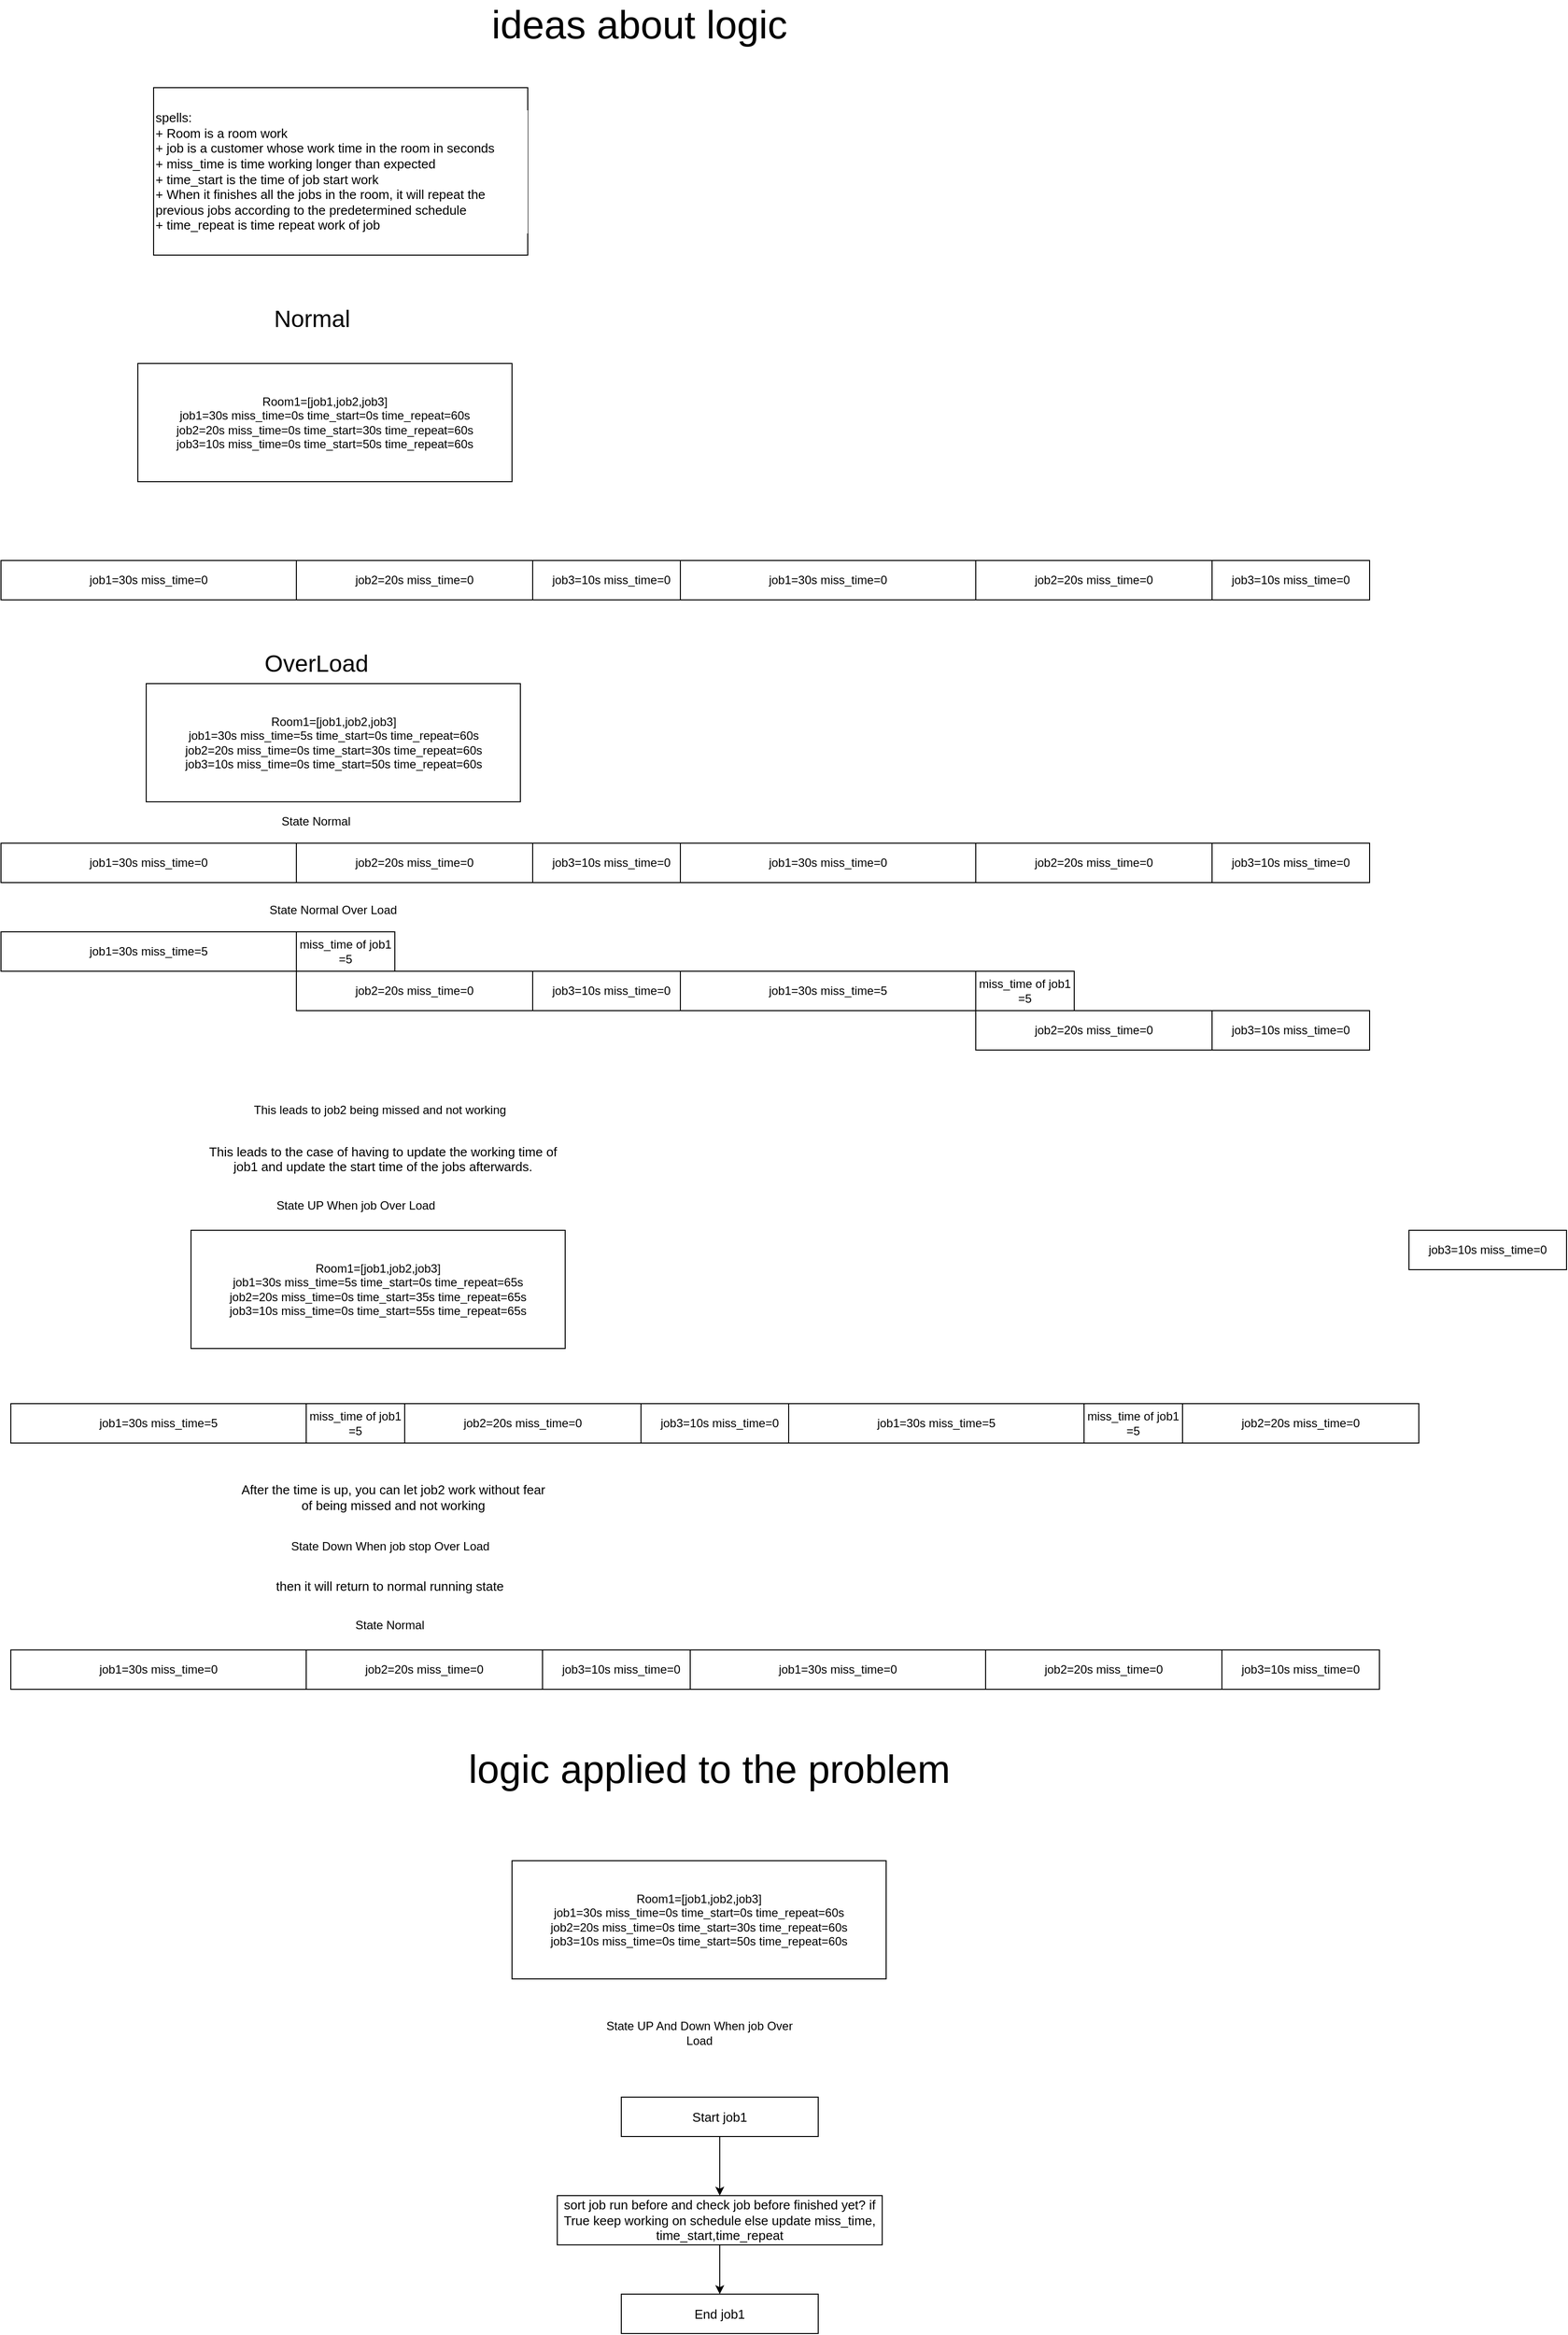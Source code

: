 <mxfile version="20.5.1" type="github">
  <diagram id="RsbQqtbDM5Cp6RjnX3xr" name="Page-1">
    <mxGraphModel dx="1314" dy="1620" grid="1" gridSize="10" guides="1" tooltips="1" connect="1" arrows="1" fold="1" page="1" pageScale="1" pageWidth="583" pageHeight="413" math="0" shadow="0">
      <root>
        <mxCell id="0" />
        <mxCell id="1" parent="0" />
        <mxCell id="cNm6hTwsuUSb0vqnxcLP-5" value="job1=30s miss_time=0" style="rounded=0;whiteSpace=wrap;html=1;" vertex="1" parent="1">
          <mxGeometry x="10" y="-120" width="300" height="40" as="geometry" />
        </mxCell>
        <mxCell id="cNm6hTwsuUSb0vqnxcLP-6" value="&lt;font style=&quot;font-size: 24px;&quot;&gt;Normal&lt;/font&gt;" style="text;html=1;strokeColor=none;fillColor=none;align=center;verticalAlign=middle;whiteSpace=wrap;rounded=0;" vertex="1" parent="1">
          <mxGeometry x="242" y="-380" width="168" height="30" as="geometry" />
        </mxCell>
        <mxCell id="cNm6hTwsuUSb0vqnxcLP-7" value="job2=20s miss_time=0" style="rounded=0;whiteSpace=wrap;html=1;" vertex="1" parent="1">
          <mxGeometry x="310" y="-120" width="240" height="40" as="geometry" />
        </mxCell>
        <mxCell id="cNm6hTwsuUSb0vqnxcLP-9" value="job3=10s miss_time=0" style="rounded=0;whiteSpace=wrap;html=1;" vertex="1" parent="1">
          <mxGeometry x="550" y="-120" width="160" height="40" as="geometry" />
        </mxCell>
        <mxCell id="cNm6hTwsuUSb0vqnxcLP-10" value="job1=30s miss_time=0" style="rounded=0;whiteSpace=wrap;html=1;" vertex="1" parent="1">
          <mxGeometry x="700" y="-120" width="300" height="40" as="geometry" />
        </mxCell>
        <mxCell id="cNm6hTwsuUSb0vqnxcLP-11" value="job2=20s miss_time=0" style="rounded=0;whiteSpace=wrap;html=1;" vertex="1" parent="1">
          <mxGeometry x="1000" y="-120" width="240" height="40" as="geometry" />
        </mxCell>
        <mxCell id="cNm6hTwsuUSb0vqnxcLP-12" value="job3=10s miss_time=0" style="rounded=0;whiteSpace=wrap;html=1;" vertex="1" parent="1">
          <mxGeometry x="1240" y="-120" width="160" height="40" as="geometry" />
        </mxCell>
        <mxCell id="cNm6hTwsuUSb0vqnxcLP-13" value="&lt;font style=&quot;font-size: 24px;&quot;&gt;OverLoad&lt;/font&gt;" style="text;html=1;align=center;verticalAlign=middle;resizable=0;points=[];autosize=1;strokeColor=none;fillColor=none;" vertex="1" parent="1">
          <mxGeometry x="265" y="-35" width="130" height="40" as="geometry" />
        </mxCell>
        <mxCell id="cNm6hTwsuUSb0vqnxcLP-21" value="job1=30s miss_time=0" style="rounded=0;whiteSpace=wrap;html=1;" vertex="1" parent="1">
          <mxGeometry x="10" y="167" width="300" height="40" as="geometry" />
        </mxCell>
        <mxCell id="cNm6hTwsuUSb0vqnxcLP-22" value="job2=20s miss_time=0" style="rounded=0;whiteSpace=wrap;html=1;" vertex="1" parent="1">
          <mxGeometry x="310" y="167" width="240" height="40" as="geometry" />
        </mxCell>
        <mxCell id="cNm6hTwsuUSb0vqnxcLP-23" value="job3=10s miss_time=0" style="rounded=0;whiteSpace=wrap;html=1;" vertex="1" parent="1">
          <mxGeometry x="550" y="167" width="160" height="40" as="geometry" />
        </mxCell>
        <mxCell id="cNm6hTwsuUSb0vqnxcLP-24" value="job1=30s miss_time=0" style="rounded=0;whiteSpace=wrap;html=1;" vertex="1" parent="1">
          <mxGeometry x="700" y="167" width="300" height="40" as="geometry" />
        </mxCell>
        <mxCell id="cNm6hTwsuUSb0vqnxcLP-25" value="job2=20s miss_time=0" style="rounded=0;whiteSpace=wrap;html=1;" vertex="1" parent="1">
          <mxGeometry x="1000" y="167" width="240" height="40" as="geometry" />
        </mxCell>
        <mxCell id="cNm6hTwsuUSb0vqnxcLP-26" value="job3=10s miss_time=0" style="rounded=0;whiteSpace=wrap;html=1;" vertex="1" parent="1">
          <mxGeometry x="1240" y="167" width="160" height="40" as="geometry" />
        </mxCell>
        <mxCell id="cNm6hTwsuUSb0vqnxcLP-27" value="State Normal" style="text;html=1;strokeColor=none;fillColor=none;align=center;verticalAlign=middle;whiteSpace=wrap;rounded=0;" vertex="1" parent="1">
          <mxGeometry x="275" y="130" width="110" height="30" as="geometry" />
        </mxCell>
        <mxCell id="cNm6hTwsuUSb0vqnxcLP-28" value="job1=30s miss_time=5" style="rounded=0;whiteSpace=wrap;html=1;" vertex="1" parent="1">
          <mxGeometry x="10" y="257" width="300" height="40" as="geometry" />
        </mxCell>
        <mxCell id="cNm6hTwsuUSb0vqnxcLP-29" value="job2=20s miss_time=0" style="rounded=0;whiteSpace=wrap;html=1;" vertex="1" parent="1">
          <mxGeometry x="310" y="297" width="240" height="40" as="geometry" />
        </mxCell>
        <mxCell id="cNm6hTwsuUSb0vqnxcLP-30" value="job3=10s miss_time=0" style="rounded=0;whiteSpace=wrap;html=1;" vertex="1" parent="1">
          <mxGeometry x="550" y="297" width="160" height="40" as="geometry" />
        </mxCell>
        <mxCell id="cNm6hTwsuUSb0vqnxcLP-31" value="job1=30s miss_time=5" style="rounded=0;whiteSpace=wrap;html=1;" vertex="1" parent="1">
          <mxGeometry x="700" y="297" width="300" height="40" as="geometry" />
        </mxCell>
        <mxCell id="cNm6hTwsuUSb0vqnxcLP-32" value="job2=20s miss_time=0" style="rounded=0;whiteSpace=wrap;html=1;" vertex="1" parent="1">
          <mxGeometry x="1000" y="337" width="240" height="40" as="geometry" />
        </mxCell>
        <mxCell id="cNm6hTwsuUSb0vqnxcLP-33" value="job3=10s miss_time=0" style="rounded=0;whiteSpace=wrap;html=1;" vertex="1" parent="1">
          <mxGeometry x="1240" y="337" width="160" height="40" as="geometry" />
        </mxCell>
        <mxCell id="cNm6hTwsuUSb0vqnxcLP-34" value="State Normal Over Load" style="text;html=1;strokeColor=none;fillColor=none;align=center;verticalAlign=middle;whiteSpace=wrap;rounded=0;" vertex="1" parent="1">
          <mxGeometry x="275" y="220" width="145" height="30" as="geometry" />
        </mxCell>
        <mxCell id="cNm6hTwsuUSb0vqnxcLP-36" value="miss_time of job1 =5" style="rounded=0;whiteSpace=wrap;html=1;" vertex="1" parent="1">
          <mxGeometry x="310" y="257" width="100" height="40" as="geometry" />
        </mxCell>
        <mxCell id="cNm6hTwsuUSb0vqnxcLP-38" value="miss_time of job1 =5" style="rounded=0;whiteSpace=wrap;html=1;" vertex="1" parent="1">
          <mxGeometry x="1000" y="297" width="100" height="40" as="geometry" />
        </mxCell>
        <mxCell id="cNm6hTwsuUSb0vqnxcLP-39" value="This leads to job2 being missed and not working" style="text;html=1;strokeColor=none;fillColor=none;align=center;verticalAlign=middle;whiteSpace=wrap;rounded=0;" vertex="1" parent="1">
          <mxGeometry x="245" y="423" width="300" height="30" as="geometry" />
        </mxCell>
        <mxCell id="cNm6hTwsuUSb0vqnxcLP-41" value="spells:&lt;br&gt;+ Room is a room work&lt;br&gt;+ job is a customer whose work time in the&amp;nbsp;room in seconds&lt;br&gt;+ miss_time is time&amp;nbsp;working longer than expected&lt;br&gt;+ time_start is the time of job start work&amp;nbsp;&lt;br&gt;+&amp;nbsp;When it finishes all the jobs in the room, it will repeat the previous jobs according to the predetermined schedule&lt;br&gt;+ time_repeat is time repeat work of job" style="rounded=0;whiteSpace=wrap;html=1;labelBackgroundColor=#FFFFFF;fontSize=13;fontColor=#000000;align=left;" vertex="1" parent="1">
          <mxGeometry x="165" y="-600" width="380" height="170" as="geometry" />
        </mxCell>
        <mxCell id="cNm6hTwsuUSb0vqnxcLP-43" value="&lt;div&gt;&lt;br&gt;&lt;/div&gt;&lt;div&gt;This leads to the case of having to update the working time of job1 and update the start time of the jobs afterwards.&lt;/div&gt;" style="text;html=1;strokeColor=none;fillColor=none;align=center;verticalAlign=middle;whiteSpace=wrap;rounded=0;labelBackgroundColor=#FFFFFF;fontSize=13;fontColor=#000000;" vertex="1" parent="1">
          <mxGeometry x="213" y="460" width="370" height="40" as="geometry" />
        </mxCell>
        <mxCell id="cNm6hTwsuUSb0vqnxcLP-44" value="State UP When job Over Load" style="text;html=1;strokeColor=none;fillColor=none;align=center;verticalAlign=middle;whiteSpace=wrap;rounded=0;" vertex="1" parent="1">
          <mxGeometry x="262.5" y="520" width="215" height="30" as="geometry" />
        </mxCell>
        <mxCell id="cNm6hTwsuUSb0vqnxcLP-45" value="job1=30s miss_time=5" style="rounded=0;whiteSpace=wrap;html=1;" vertex="1" parent="1">
          <mxGeometry x="20" y="736" width="300" height="40" as="geometry" />
        </mxCell>
        <mxCell id="cNm6hTwsuUSb0vqnxcLP-46" value="job2=20s miss_time=0" style="rounded=0;whiteSpace=wrap;html=1;" vertex="1" parent="1">
          <mxGeometry x="420" y="736" width="240" height="40" as="geometry" />
        </mxCell>
        <mxCell id="cNm6hTwsuUSb0vqnxcLP-47" value="job3=10s miss_time=0" style="rounded=0;whiteSpace=wrap;html=1;" vertex="1" parent="1">
          <mxGeometry x="660" y="736" width="160" height="40" as="geometry" />
        </mxCell>
        <mxCell id="cNm6hTwsuUSb0vqnxcLP-48" value="job1=30s miss_time=5" style="rounded=0;whiteSpace=wrap;html=1;" vertex="1" parent="1">
          <mxGeometry x="810" y="736" width="300" height="40" as="geometry" />
        </mxCell>
        <mxCell id="cNm6hTwsuUSb0vqnxcLP-49" value="job2=20s miss_time=0" style="rounded=0;whiteSpace=wrap;html=1;" vertex="1" parent="1">
          <mxGeometry x="1210" y="736" width="240" height="40" as="geometry" />
        </mxCell>
        <mxCell id="cNm6hTwsuUSb0vqnxcLP-50" value="job3=10s miss_time=0" style="rounded=0;whiteSpace=wrap;html=1;" vertex="1" parent="1">
          <mxGeometry x="1440" y="560" width="160" height="40" as="geometry" />
        </mxCell>
        <mxCell id="cNm6hTwsuUSb0vqnxcLP-51" value="miss_time of job1 =5" style="rounded=0;whiteSpace=wrap;html=1;" vertex="1" parent="1">
          <mxGeometry x="320" y="736" width="100" height="40" as="geometry" />
        </mxCell>
        <mxCell id="cNm6hTwsuUSb0vqnxcLP-52" value="miss_time of job1 =5" style="rounded=0;whiteSpace=wrap;html=1;" vertex="1" parent="1">
          <mxGeometry x="1110" y="736" width="100" height="40" as="geometry" />
        </mxCell>
        <mxCell id="cNm6hTwsuUSb0vqnxcLP-53" value="After the time is up, you can let job2 work without fear of being missed and not working" style="text;html=1;strokeColor=none;fillColor=none;align=center;verticalAlign=middle;whiteSpace=wrap;rounded=0;labelBackgroundColor=#FFFFFF;fontSize=13;fontColor=#000000;" vertex="1" parent="1">
          <mxGeometry x="251.75" y="816" width="312.5" height="30" as="geometry" />
        </mxCell>
        <mxCell id="cNm6hTwsuUSb0vqnxcLP-54" value="&lt;div&gt;then it will return to normal running state&lt;br&gt;&lt;/div&gt;" style="text;html=1;strokeColor=none;fillColor=none;align=center;verticalAlign=middle;whiteSpace=wrap;rounded=0;labelBackgroundColor=#FFFFFF;fontSize=13;fontColor=#000000;" vertex="1" parent="1">
          <mxGeometry x="230.87" y="906" width="348.25" height="30" as="geometry" />
        </mxCell>
        <mxCell id="cNm6hTwsuUSb0vqnxcLP-63" value="State Down When job stop Over Load" style="text;html=1;strokeColor=none;fillColor=none;align=center;verticalAlign=middle;whiteSpace=wrap;rounded=0;" vertex="1" parent="1">
          <mxGeometry x="297.5" y="866" width="215" height="30" as="geometry" />
        </mxCell>
        <mxCell id="cNm6hTwsuUSb0vqnxcLP-71" value="job1=30s miss_time=0" style="rounded=0;whiteSpace=wrap;html=1;" vertex="1" parent="1">
          <mxGeometry x="20" y="986" width="300" height="40" as="geometry" />
        </mxCell>
        <mxCell id="cNm6hTwsuUSb0vqnxcLP-72" value="job2=20s miss_time=0" style="rounded=0;whiteSpace=wrap;html=1;" vertex="1" parent="1">
          <mxGeometry x="320" y="986" width="240" height="40" as="geometry" />
        </mxCell>
        <mxCell id="cNm6hTwsuUSb0vqnxcLP-73" value="job3=10s miss_time=0" style="rounded=0;whiteSpace=wrap;html=1;" vertex="1" parent="1">
          <mxGeometry x="560" y="986" width="160" height="40" as="geometry" />
        </mxCell>
        <mxCell id="cNm6hTwsuUSb0vqnxcLP-74" value="job1=30s miss_time=0" style="rounded=0;whiteSpace=wrap;html=1;" vertex="1" parent="1">
          <mxGeometry x="710" y="986" width="300" height="40" as="geometry" />
        </mxCell>
        <mxCell id="cNm6hTwsuUSb0vqnxcLP-75" value="job2=20s miss_time=0" style="rounded=0;whiteSpace=wrap;html=1;" vertex="1" parent="1">
          <mxGeometry x="1010" y="986" width="240" height="40" as="geometry" />
        </mxCell>
        <mxCell id="cNm6hTwsuUSb0vqnxcLP-76" value="job3=10s miss_time=0" style="rounded=0;whiteSpace=wrap;html=1;" vertex="1" parent="1">
          <mxGeometry x="1250" y="986" width="160" height="40" as="geometry" />
        </mxCell>
        <mxCell id="cNm6hTwsuUSb0vqnxcLP-77" value="State Normal" style="text;html=1;strokeColor=none;fillColor=none;align=center;verticalAlign=middle;whiteSpace=wrap;rounded=0;" vertex="1" parent="1">
          <mxGeometry x="349.99" y="946" width="110" height="30" as="geometry" />
        </mxCell>
        <mxCell id="cNm6hTwsuUSb0vqnxcLP-78" value="&lt;font style=&quot;font-size: 40px;&quot;&gt;ideas about logic&lt;/font&gt;" style="text;html=1;strokeColor=none;fillColor=none;align=center;verticalAlign=middle;whiteSpace=wrap;rounded=0;labelBackgroundColor=#FFFFFF;fontSize=24;fontColor=#000000;" vertex="1" parent="1">
          <mxGeometry x="449.99" y="-680" width="417" height="30" as="geometry" />
        </mxCell>
        <mxCell id="cNm6hTwsuUSb0vqnxcLP-79" value="&lt;div&gt;&lt;span style=&quot;font-size: 40px;&quot;&gt;logic applied to the problem&lt;/span&gt;&lt;/div&gt;&lt;div&gt;&lt;br&gt;&lt;/div&gt;" style="text;html=1;strokeColor=none;fillColor=none;align=center;verticalAlign=middle;whiteSpace=wrap;rounded=0;labelBackgroundColor=#FFFFFF;fontSize=24;fontColor=#000000;" vertex="1" parent="1">
          <mxGeometry x="469" y="1106" width="521" height="30" as="geometry" />
        </mxCell>
        <mxCell id="cNm6hTwsuUSb0vqnxcLP-80" value="Room1=[job1,job2,job3]&lt;br&gt;job1=30s miss_time=0s time_start=0s time_repeat=60s&lt;br&gt;job2=20s miss_time=0s time_start=30s time_repeat=60s&lt;br&gt;job3=10s miss_time=0s time_start=50s time_repeat=60s" style="rounded=0;whiteSpace=wrap;html=1;" vertex="1" parent="1">
          <mxGeometry x="529" y="1200" width="380" height="120" as="geometry" />
        </mxCell>
        <mxCell id="cNm6hTwsuUSb0vqnxcLP-81" value="Room1=[job1,job2,job3]&lt;br&gt;job1=30s miss_time=0s time_start=0s time_repeat=60s&lt;br&gt;job2=20s miss_time=0s time_start=30s time_repeat=60s&lt;br&gt;job3=10s miss_time=0s time_start=50s time_repeat=60s" style="rounded=0;whiteSpace=wrap;html=1;" vertex="1" parent="1">
          <mxGeometry x="149" y="-320" width="380" height="120" as="geometry" />
        </mxCell>
        <mxCell id="cNm6hTwsuUSb0vqnxcLP-82" value="Room1=[job1,job2,job3]&lt;br&gt;job1=30s miss_time=5s time_start=0s time_repeat=60s&lt;br&gt;job2=20s miss_time=0s time_start=30s time_repeat=60s&lt;br&gt;job3=10s miss_time=0s time_start=50s time_repeat=60s" style="rounded=0;whiteSpace=wrap;html=1;" vertex="1" parent="1">
          <mxGeometry x="157.5" y="5" width="380" height="120" as="geometry" />
        </mxCell>
        <mxCell id="cNm6hTwsuUSb0vqnxcLP-83" value="Room1=[job1,job2,job3]&lt;br&gt;job1=30s miss_time=5s time_start=0s time_repeat=65s&lt;br&gt;job2=20s miss_time=0s time_start=35s time_repeat=65s&lt;br&gt;job3=10s miss_time=0s time_start=55s time_repeat=65s" style="rounded=0;whiteSpace=wrap;html=1;" vertex="1" parent="1">
          <mxGeometry x="203" y="560" width="380" height="120" as="geometry" />
        </mxCell>
        <mxCell id="cNm6hTwsuUSb0vqnxcLP-84" value="State UP And Down When job Over Load" style="text;html=1;strokeColor=none;fillColor=none;align=center;verticalAlign=middle;whiteSpace=wrap;rounded=0;" vertex="1" parent="1">
          <mxGeometry x="611.5" y="1360" width="215" height="30" as="geometry" />
        </mxCell>
        <mxCell id="cNm6hTwsuUSb0vqnxcLP-88" value="" style="edgeStyle=orthogonalEdgeStyle;rounded=0;orthogonalLoop=1;jettySize=auto;html=1;fontSize=13;fontColor=#000000;" edge="1" parent="1" source="cNm6hTwsuUSb0vqnxcLP-86" target="cNm6hTwsuUSb0vqnxcLP-87">
          <mxGeometry relative="1" as="geometry" />
        </mxCell>
        <mxCell id="cNm6hTwsuUSb0vqnxcLP-86" value="Start job1" style="rounded=0;whiteSpace=wrap;html=1;labelBackgroundColor=#FFFFFF;fontSize=13;fontColor=#000000;" vertex="1" parent="1">
          <mxGeometry x="640" y="1440" width="200" height="40" as="geometry" />
        </mxCell>
        <mxCell id="cNm6hTwsuUSb0vqnxcLP-90" value="" style="edgeStyle=orthogonalEdgeStyle;rounded=0;orthogonalLoop=1;jettySize=auto;html=1;fontSize=13;fontColor=#000000;" edge="1" parent="1" source="cNm6hTwsuUSb0vqnxcLP-87" target="cNm6hTwsuUSb0vqnxcLP-89">
          <mxGeometry relative="1" as="geometry" />
        </mxCell>
        <mxCell id="cNm6hTwsuUSb0vqnxcLP-87" value="sort job run before and check job before&amp;nbsp;finished yet? if True&amp;nbsp;keep working on schedule else&amp;nbsp;update miss_time, time_start,time_repeat" style="rounded=0;whiteSpace=wrap;html=1;labelBackgroundColor=#FFFFFF;fontSize=13;fontColor=#000000;" vertex="1" parent="1">
          <mxGeometry x="575" y="1540" width="330" height="50" as="geometry" />
        </mxCell>
        <mxCell id="cNm6hTwsuUSb0vqnxcLP-89" value="End job1" style="rounded=0;whiteSpace=wrap;html=1;labelBackgroundColor=#FFFFFF;fontSize=13;fontColor=#000000;" vertex="1" parent="1">
          <mxGeometry x="640" y="1640" width="200" height="40" as="geometry" />
        </mxCell>
      </root>
    </mxGraphModel>
  </diagram>
</mxfile>
